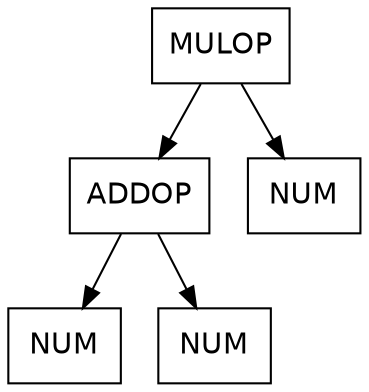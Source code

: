 digraph d{
node [fontname="Helvetica",shape=box];
n0 [label=<MULOP>];
n1 [label=<ADDOP>];
n2 [label=<NUM>];
n3 [label=<NUM>];
n4 [label=<NUM>];
n0 -> n1;
n0 -> n4;
n1 -> n2;
n1 -> n3;
}